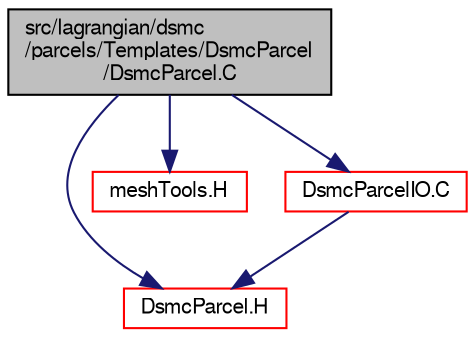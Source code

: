 digraph "src/lagrangian/dsmc/parcels/Templates/DsmcParcel/DsmcParcel.C"
{
  bgcolor="transparent";
  edge [fontname="FreeSans",fontsize="10",labelfontname="FreeSans",labelfontsize="10"];
  node [fontname="FreeSans",fontsize="10",shape=record];
  Node0 [label="src/lagrangian/dsmc\l/parcels/Templates/DsmcParcel\l/DsmcParcel.C",height=0.2,width=0.4,color="black", fillcolor="grey75", style="filled", fontcolor="black"];
  Node0 -> Node1 [color="midnightblue",fontsize="10",style="solid",fontname="FreeSans"];
  Node1 [label="DsmcParcel.H",height=0.2,width=0.4,color="red",URL="$a05054.html"];
  Node0 -> Node370 [color="midnightblue",fontsize="10",style="solid",fontname="FreeSans"];
  Node370 [label="meshTools.H",height=0.2,width=0.4,color="red",URL="$a07670.html"];
  Node0 -> Node371 [color="midnightblue",fontsize="10",style="solid",fontname="FreeSans"];
  Node371 [label="DsmcParcelIO.C",height=0.2,width=0.4,color="red",URL="$a05060.html"];
  Node371 -> Node1 [color="midnightblue",fontsize="10",style="solid",fontname="FreeSans"];
}
